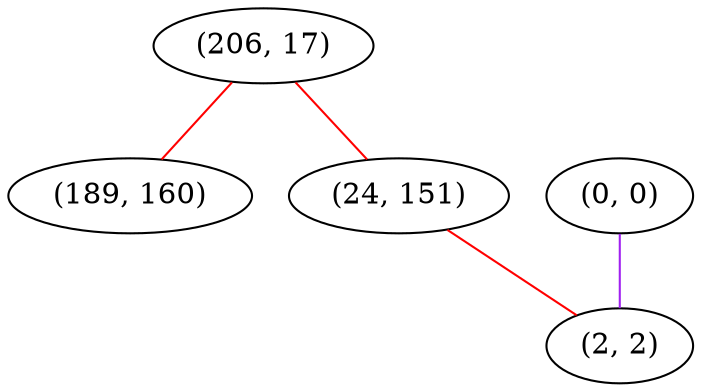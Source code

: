 graph "" {
"(206, 17)";
"(0, 0)";
"(189, 160)";
"(24, 151)";
"(2, 2)";
"(206, 17)" -- "(189, 160)"  [color=red, key=0, weight=1];
"(206, 17)" -- "(24, 151)"  [color=red, key=0, weight=1];
"(0, 0)" -- "(2, 2)"  [color=purple, key=0, weight=4];
"(24, 151)" -- "(2, 2)"  [color=red, key=0, weight=1];
}
